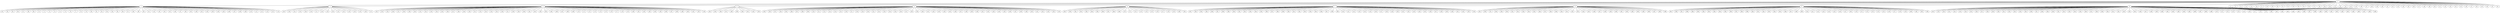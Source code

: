 
graph graphname {
    0 -- 1
0 -- 2
0 -- 3
0 -- 4
0 -- 5
0 -- 6
0 -- 7
0 -- 8
0 -- 9
0 -- 10
0 -- 11
0 -- 12
0 -- 13
0 -- 14
0 -- 15
0 -- 16
0 -- 17
0 -- 18
0 -- 19
0 -- 20
0 -- 21
0 -- 22
0 -- 23
0 -- 24
0 -- 25
0 -- 26
0 -- 27
0 -- 28
0 -- 29
0 -- 30
0 -- 31
0 -- 32
0 -- 33
0 -- 34
0 -- 35
0 -- 36
0 -- 37
0 -- 38
0 -- 39
0 -- 40
0 -- 41
0 -- 42
0 -- 43
0 -- 44
0 -- 45
0 -- 46
0 -- 47
0 -- 48
0 -- 49
0 -- 50
0 -- 51
0 -- 52
0 -- 53
0 -- 54
0 -- 55
0 -- 56
0 -- 57
0 -- 58
0 -- 59
0 -- 60
0 -- 61
0 -- 62
1 -- 63
1 -- 64
1 -- 65
1 -- 66
1 -- 67
1 -- 68
1 -- 69
1 -- 70
1 -- 71
1 -- 72
1 -- 73
1 -- 74
1 -- 75
1 -- 76
1 -- 77
1 -- 78
1 -- 79
1 -- 80
1 -- 81
1 -- 82
1 -- 83
1 -- 84
1 -- 85
1 -- 86
1 -- 87
1 -- 88
1 -- 89
1 -- 90
1 -- 91
1 -- 92
1 -- 93
1 -- 94
1 -- 95
1 -- 96
1 -- 97
1 -- 98
1 -- 99
1 -- 100
1 -- 101
1 -- 102
1 -- 103
1 -- 104
1 -- 105
1 -- 106
1 -- 107
1 -- 108
1 -- 109
1 -- 110
1 -- 111
1 -- 112
1 -- 113
1 -- 114
1 -- 115
2 -- 128
2 -- 130
2 -- 131
2 -- 132
2 -- 129
2 -- 116
2 -- 117
2 -- 118
2 -- 119
2 -- 120
2 -- 121
2 -- 122
2 -- 123
2 -- 124
2 -- 125
2 -- 126
2 -- 127
3 -- 133
3 -- 134
3 -- 135
3 -- 136
3 -- 137
3 -- 138
3 -- 139
3 -- 140
3 -- 141
3 -- 142
3 -- 143
3 -- 144
3 -- 145
3 -- 146
3 -- 147
3 -- 148
3 -- 149
3 -- 150
3 -- 151
3 -- 152
3 -- 153
3 -- 154
3 -- 155
3 -- 156
3 -- 157
3 -- 158
3 -- 159
3 -- 160
3 -- 161
3 -- 162
3 -- 163
3 -- 164
3 -- 165
3 -- 166
3 -- 167
3 -- 168
3 -- 169
3 -- 170
3 -- 171
3 -- 172
3 -- 173
3 -- 174
3 -- 175
3 -- 176
3 -- 177
3 -- 178
3 -- 179
3 -- 180
3 -- 181
3 -- 182
3 -- 183
3 -- 184
3 -- 185
3 -- 186
3 -- 187
3 -- 188
3 -- 189
3 -- 190
3 -- 191
3 -- 192
3 -- 193
4 -- 194
4 -- 195
4 -- 196
4 -- 197
4 -- 198
4 -- 199
4 -- 200
4 -- 201
4 -- 202
4 -- 203
5 -- 256
5 -- 258
5 -- 257
5 -- 204
5 -- 205
5 -- 206
5 -- 207
5 -- 208
5 -- 209
5 -- 210
5 -- 211
5 -- 212
5 -- 213
5 -- 214
5 -- 215
5 -- 216
5 -- 217
5 -- 218
5 -- 219
5 -- 220
5 -- 221
5 -- 222
5 -- 223
5 -- 224
5 -- 225
5 -- 226
5 -- 227
5 -- 228
5 -- 229
5 -- 230
5 -- 231
5 -- 232
5 -- 233
5 -- 234
5 -- 235
5 -- 236
5 -- 237
5 -- 238
5 -- 239
5 -- 240
5 -- 241
5 -- 242
5 -- 243
5 -- 244
5 -- 245
5 -- 246
5 -- 247
5 -- 248
5 -- 249
5 -- 250
5 -- 251
5 -- 252
5 -- 253
5 -- 254
5 -- 255
6 -- 259
6 -- 260
6 -- 261
6 -- 262
6 -- 263
6 -- 264
6 -- 265
6 -- 266
6 -- 267
6 -- 268
6 -- 269
6 -- 270
6 -- 271
6 -- 272
6 -- 273
6 -- 274
6 -- 275
6 -- 276
6 -- 277
6 -- 278
6 -- 279
6 -- 280
6 -- 281
7 -- 282
7 -- 283
7 -- 284
7 -- 285
7 -- 286
7 -- 287
7 -- 288
7 -- 289
7 -- 290
7 -- 291
7 -- 292
7 -- 293
7 -- 294
7 -- 295
7 -- 296
7 -- 297
7 -- 298
7 -- 299
7 -- 300
7 -- 301
7 -- 302
7 -- 303
7 -- 304
7 -- 305
7 -- 306
7 -- 307
7 -- 308
7 -- 309
7 -- 310
7 -- 311
7 -- 312
7 -- 313
7 -- 314
7 -- 315
7 -- 316
7 -- 317
7 -- 318
7 -- 319
7 -- 320
7 -- 321
7 -- 322
7 -- 323
7 -- 324
7 -- 325
7 -- 326
7 -- 327
7 -- 328
7 -- 329
7 -- 330
7 -- 331
7 -- 332
7 -- 333
7 -- 334
8 -- 335
8 -- 336
8 -- 337
8 -- 338
8 -- 339
8 -- 340
8 -- 341
8 -- 342
8 -- 343
8 -- 344
8 -- 345
8 -- 346
8 -- 347
8 -- 348
8 -- 349
8 -- 350
8 -- 351
8 -- 352
8 -- 353
8 -- 354
8 -- 355
8 -- 356
8 -- 357
8 -- 358
8 -- 359
8 -- 360
8 -- 361
8 -- 362
8 -- 363
8 -- 364
8 -- 365
8 -- 366
8 -- 367
8 -- 368
8 -- 369
9 -- 384
9 -- 386
9 -- 387
9 -- 388
9 -- 389
9 -- 390
9 -- 385
9 -- 392
9 -- 393
9 -- 394
9 -- 395
9 -- 396
9 -- 397
9 -- 398
9 -- 399
9 -- 400
9 -- 401
9 -- 402
9 -- 403
9 -- 404
9 -- 405
9 -- 406
9 -- 407
9 -- 408
9 -- 409
9 -- 410
9 -- 411
9 -- 412
9 -- 413
9 -- 414
9 -- 415
9 -- 416
9 -- 417
9 -- 391
9 -- 370
9 -- 371
9 -- 372
9 -- 373
9 -- 374
9 -- 375
9 -- 376
9 -- 377
9 -- 378
9 -- 379
9 -- 380
9 -- 381
9 -- 382
9 -- 383
10 -- 418
10 -- 419
10 -- 420
10 -- 421
10 -- 422
10 -- 423
10 -- 424
10 -- 425
10 -- 426
10 -- 427
10 -- 428
10 -- 429
10 -- 430
10 -- 431
10 -- 432
10 -- 433
10 -- 434
10 -- 435
10 -- 436
10 -- 437
10 -- 438
10 -- 439
10 -- 440
10 -- 441
10 -- 442
10 -- 443
10 -- 444
10 -- 445
10 -- 446
10 -- 447
10 -- 448
10 -- 449
10 -- 450
10 -- 451
10 -- 452
10 -- 453
10 -- 454
10 -- 455
10 -- 456
10 -- 457
10 -- 458
10 -- 459
10 -- 460
10 -- 461
10 -- 462
10 -- 463
10 -- 464
10 -- 465
10 -- 466
10 -- 467
10 -- 468
10 -- 469
10 -- 470
10 -- 471
10 -- 472
10 -- 473
10 -- 474
10 -- 475
10 -- 476
10 -- 477
10 -- 478
10 -- 479
10 -- 480
10 -- 481
10 -- 482
10 -- 483
10 -- 484
10 -- 485
10 -- 486
10 -- 487
10 -- 488
10 -- 489
11 -- 490
11 -- 491
11 -- 492
11 -- 493
11 -- 494
11 -- 495
11 -- 496
11 -- 497
11 -- 498
11 -- 499

}
